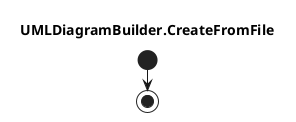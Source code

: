 @startuml UMLDiagramBuilder.CreateFromFile
title UMLDiagramBuilder.CreateFromFile
start
stop
@enduml
